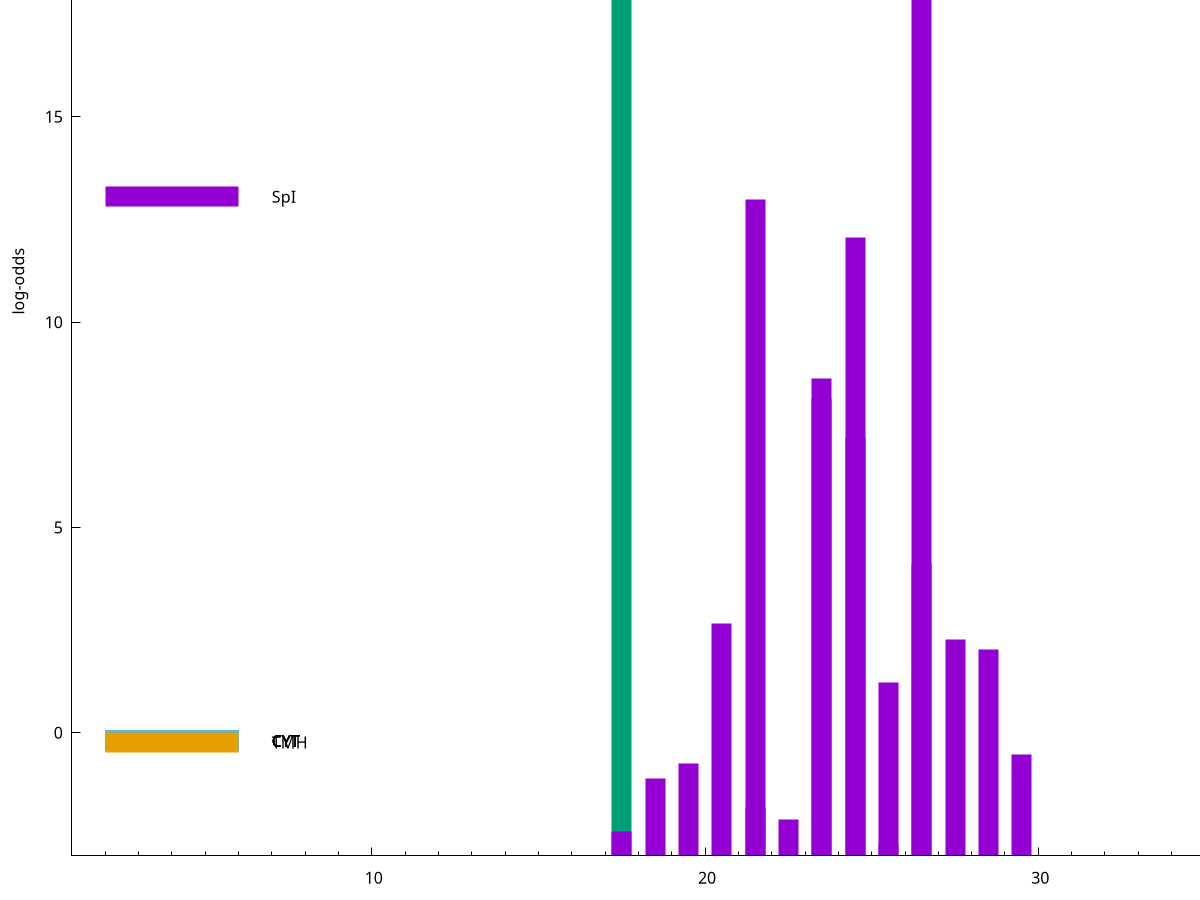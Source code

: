 set title "LipoP predictions for SRR5666568.gff"
set size 2., 1.4
set xrange [1:70] 
set mxtics 10
set yrange [-3:25]
set y2range [0:28]
set ylabel "log-odds"
set term postscript eps color solid "Helvetica" 30
set output "SRR5666568.gff549.eps"
set arrow from 2,20.4642 to 6,20.4642 nohead lt 2 lw 20
set label "SpII" at 7,20.4642
set arrow from 2,18.945 to 6,18.945 nohead lt 1 lw 20
set label "SpI" at 7,18.945
set arrow from 2,13.0552 to 6,13.0552 nohead lt 1 lw 20
set label "SpI" at 7,13.0552
set arrow from 2,-0.200913 to 6,-0.200913 nohead lt 3 lw 20
set label "CYT" at 7,-0.200913
set arrow from 2,-0.200913 to 6,-0.200913 nohead lt 3 lw 20
set label "CYT" at 7,-0.200913
set arrow from 2,-0.200913 to 6,-0.200913 nohead lt 3 lw 20
set label "CYT" at 7,-0.200913
set arrow from 2,-0.200913 to 6,-0.200913 nohead lt 3 lw 20
set label "CYT" at 7,-0.200913
set arrow from 2,-0.200913 to 6,-0.200913 nohead lt 3 lw 20
set label "CYT" at 7,-0.200913
set arrow from 2,-0.200913 to 6,-0.200913 nohead lt 3 lw 20
set label "CYT" at 7,-0.200913
set arrow from 2,-0.236993 to 6,-0.236993 nohead lt 4 lw 20
set label "TMH" at 7,-0.236993
set arrow from 2,20.4642 to 6,20.4642 nohead lt 2 lw 20
set label "SpII" at 7,20.4642
# NOTE: The scores below are the log-odds scores with the threshold
# NOTE: subtracted (a hack to make gnuplot make the histogram all
# NOTE: look nice).
plot "-" axes x1y2 title "" with impulses lt 2 lw 20, "-" axes x1y2 title "" with impulses lt 1 lw 20
17.500000 23.464200
e
26.500000 21.931600
21.500000 15.976100
24.500000 15.056000
23.500000 11.623740
23.500000 11.144040
24.500000 10.193330
26.500000 7.096240
20.500000 5.654610
27.500000 5.278780
28.500000 5.024170
25.500000 4.228840
29.500000 2.481624
19.500000 2.248733
18.500000 1.882180
21.500000 1.180380
22.500000 0.878130
17.500000 0.588260
25.500000 0.283790
e
exit
